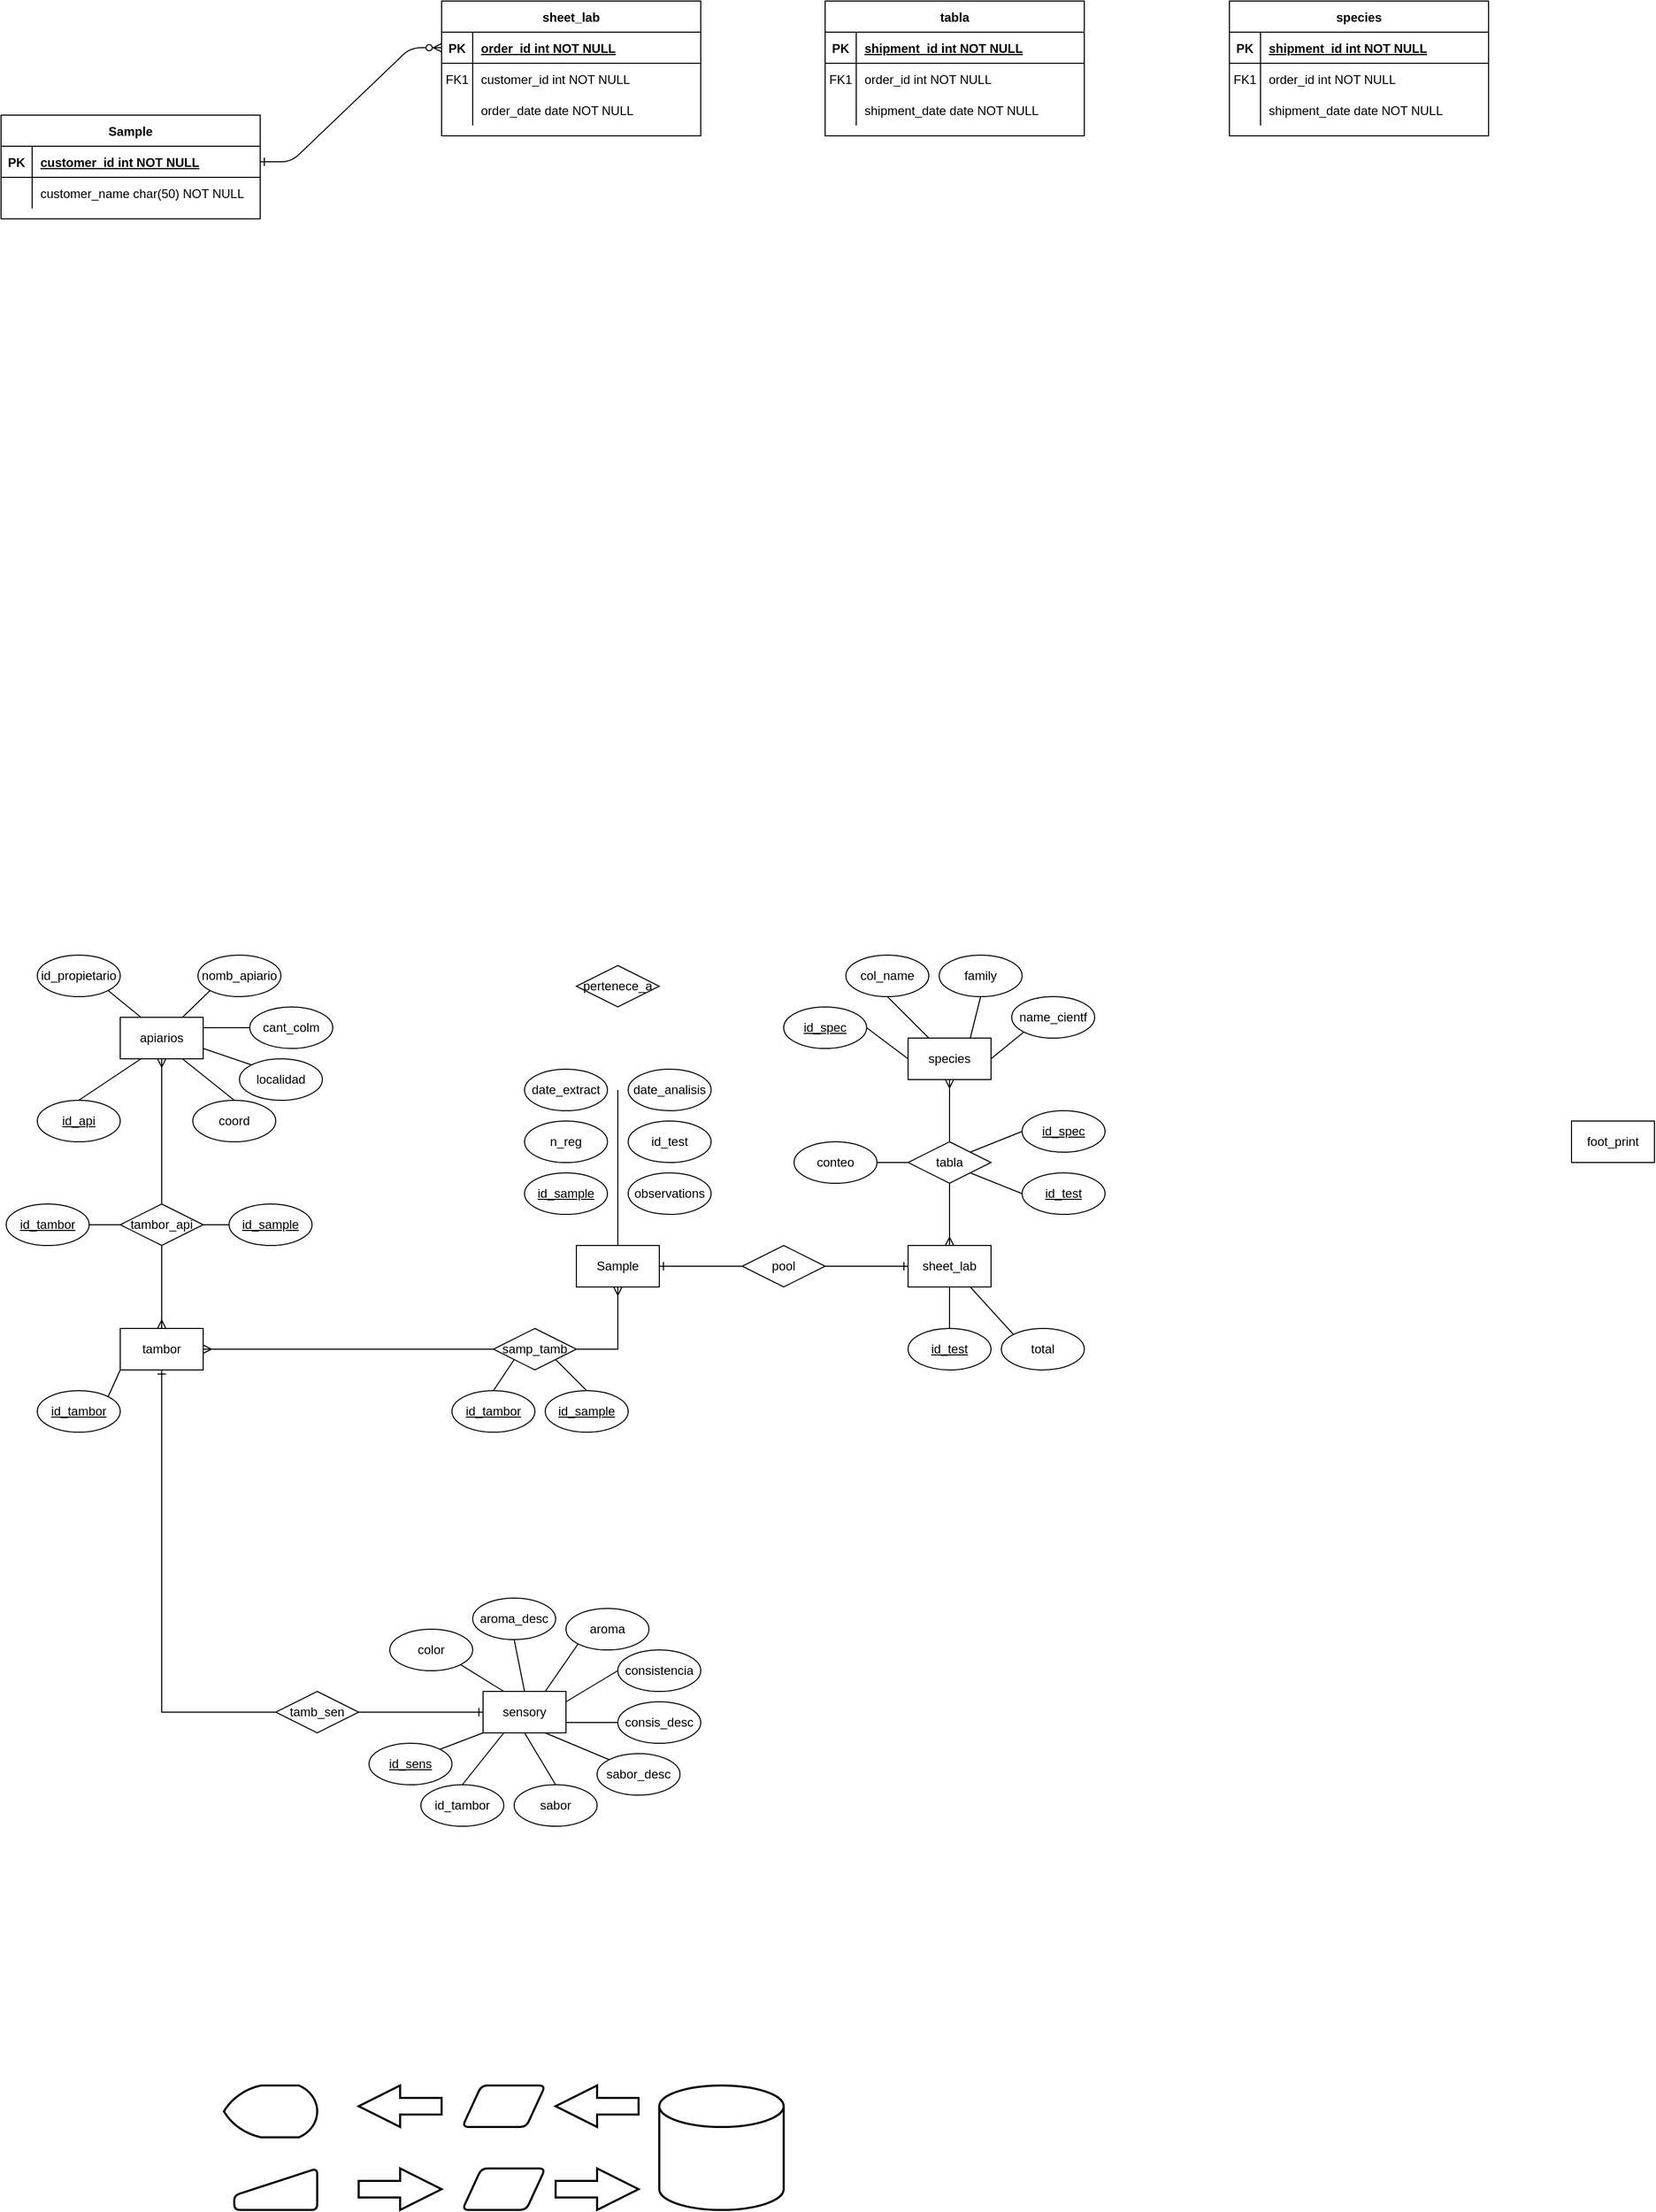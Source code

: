 <mxfile version="27.0.6">
  <diagram id="R2lEEEUBdFMjLlhIrx00" name="Page-1">
    <mxGraphModel dx="1363" dy="1358" grid="1" gridSize="10" guides="1" tooltips="1" connect="1" arrows="1" fold="1" page="1" pageScale="1" pageWidth="850" pageHeight="1100" math="0" shadow="0" extFonts="Permanent Marker^https://fonts.googleapis.com/css?family=Permanent+Marker">
      <root>
        <mxCell id="0" />
        <mxCell id="1" parent="0" />
        <mxCell id="C-vyLk0tnHw3VtMMgP7b-1" value="" style="edgeStyle=entityRelationEdgeStyle;endArrow=ERzeroToMany;startArrow=ERone;endFill=1;startFill=0;entryX=0;entryY=0.5;entryDx=0;entryDy=0;" parent="1" source="C-vyLk0tnHw3VtMMgP7b-24" edge="1" target="C-vyLk0tnHw3VtMMgP7b-3">
          <mxGeometry width="100" height="100" relative="1" as="geometry">
            <mxPoint x="270" y="330" as="sourcePoint" />
            <mxPoint x="380" y="-195" as="targetPoint" />
          </mxGeometry>
        </mxCell>
        <mxCell id="C-vyLk0tnHw3VtMMgP7b-2" value="sheet_lab" style="shape=table;startSize=30;container=1;collapsible=1;childLayout=tableLayout;fixedRows=1;rowLines=0;fontStyle=1;align=center;resizeLast=1;" parent="1" vertex="1">
          <mxGeometry x="390" y="-240" width="250" height="130" as="geometry" />
        </mxCell>
        <mxCell id="C-vyLk0tnHw3VtMMgP7b-3" value="" style="shape=partialRectangle;collapsible=0;dropTarget=0;pointerEvents=0;fillColor=none;points=[[0,0.5],[1,0.5]];portConstraint=eastwest;top=0;left=0;right=0;bottom=1;" parent="C-vyLk0tnHw3VtMMgP7b-2" vertex="1">
          <mxGeometry y="30" width="250" height="30" as="geometry" />
        </mxCell>
        <mxCell id="C-vyLk0tnHw3VtMMgP7b-4" value="PK" style="shape=partialRectangle;overflow=hidden;connectable=0;fillColor=none;top=0;left=0;bottom=0;right=0;fontStyle=1;" parent="C-vyLk0tnHw3VtMMgP7b-3" vertex="1">
          <mxGeometry width="30" height="30" as="geometry">
            <mxRectangle width="30" height="30" as="alternateBounds" />
          </mxGeometry>
        </mxCell>
        <mxCell id="C-vyLk0tnHw3VtMMgP7b-5" value="order_id int NOT NULL " style="shape=partialRectangle;overflow=hidden;connectable=0;fillColor=none;top=0;left=0;bottom=0;right=0;align=left;spacingLeft=6;fontStyle=5;" parent="C-vyLk0tnHw3VtMMgP7b-3" vertex="1">
          <mxGeometry x="30" width="220" height="30" as="geometry">
            <mxRectangle width="220" height="30" as="alternateBounds" />
          </mxGeometry>
        </mxCell>
        <mxCell id="C-vyLk0tnHw3VtMMgP7b-6" value="" style="shape=partialRectangle;collapsible=0;dropTarget=0;pointerEvents=0;fillColor=none;points=[[0,0.5],[1,0.5]];portConstraint=eastwest;top=0;left=0;right=0;bottom=0;" parent="C-vyLk0tnHw3VtMMgP7b-2" vertex="1">
          <mxGeometry y="60" width="250" height="30" as="geometry" />
        </mxCell>
        <mxCell id="C-vyLk0tnHw3VtMMgP7b-7" value="FK1" style="shape=partialRectangle;overflow=hidden;connectable=0;fillColor=none;top=0;left=0;bottom=0;right=0;" parent="C-vyLk0tnHw3VtMMgP7b-6" vertex="1">
          <mxGeometry width="30" height="30" as="geometry">
            <mxRectangle width="30" height="30" as="alternateBounds" />
          </mxGeometry>
        </mxCell>
        <mxCell id="C-vyLk0tnHw3VtMMgP7b-8" value="customer_id int NOT NULL" style="shape=partialRectangle;overflow=hidden;connectable=0;fillColor=none;top=0;left=0;bottom=0;right=0;align=left;spacingLeft=6;" parent="C-vyLk0tnHw3VtMMgP7b-6" vertex="1">
          <mxGeometry x="30" width="220" height="30" as="geometry">
            <mxRectangle width="220" height="30" as="alternateBounds" />
          </mxGeometry>
        </mxCell>
        <mxCell id="C-vyLk0tnHw3VtMMgP7b-9" value="" style="shape=partialRectangle;collapsible=0;dropTarget=0;pointerEvents=0;fillColor=none;points=[[0,0.5],[1,0.5]];portConstraint=eastwest;top=0;left=0;right=0;bottom=0;" parent="C-vyLk0tnHw3VtMMgP7b-2" vertex="1">
          <mxGeometry y="90" width="250" height="30" as="geometry" />
        </mxCell>
        <mxCell id="C-vyLk0tnHw3VtMMgP7b-10" value="" style="shape=partialRectangle;overflow=hidden;connectable=0;fillColor=none;top=0;left=0;bottom=0;right=0;" parent="C-vyLk0tnHw3VtMMgP7b-9" vertex="1">
          <mxGeometry width="30" height="30" as="geometry">
            <mxRectangle width="30" height="30" as="alternateBounds" />
          </mxGeometry>
        </mxCell>
        <mxCell id="C-vyLk0tnHw3VtMMgP7b-11" value="order_date date NOT NULL" style="shape=partialRectangle;overflow=hidden;connectable=0;fillColor=none;top=0;left=0;bottom=0;right=0;align=left;spacingLeft=6;" parent="C-vyLk0tnHw3VtMMgP7b-9" vertex="1">
          <mxGeometry x="30" width="220" height="30" as="geometry">
            <mxRectangle width="220" height="30" as="alternateBounds" />
          </mxGeometry>
        </mxCell>
        <mxCell id="C-vyLk0tnHw3VtMMgP7b-13" value="species" style="shape=table;startSize=30;container=1;collapsible=1;childLayout=tableLayout;fixedRows=1;rowLines=0;fontStyle=1;align=center;resizeLast=1;" parent="1" vertex="1">
          <mxGeometry x="1150" y="-240" width="250" height="130" as="geometry" />
        </mxCell>
        <mxCell id="C-vyLk0tnHw3VtMMgP7b-14" value="" style="shape=partialRectangle;collapsible=0;dropTarget=0;pointerEvents=0;fillColor=none;points=[[0,0.5],[1,0.5]];portConstraint=eastwest;top=0;left=0;right=0;bottom=1;" parent="C-vyLk0tnHw3VtMMgP7b-13" vertex="1">
          <mxGeometry y="30" width="250" height="30" as="geometry" />
        </mxCell>
        <mxCell id="C-vyLk0tnHw3VtMMgP7b-15" value="PK" style="shape=partialRectangle;overflow=hidden;connectable=0;fillColor=none;top=0;left=0;bottom=0;right=0;fontStyle=1;" parent="C-vyLk0tnHw3VtMMgP7b-14" vertex="1">
          <mxGeometry width="30" height="30" as="geometry">
            <mxRectangle width="30" height="30" as="alternateBounds" />
          </mxGeometry>
        </mxCell>
        <mxCell id="C-vyLk0tnHw3VtMMgP7b-16" value="shipment_id int NOT NULL " style="shape=partialRectangle;overflow=hidden;connectable=0;fillColor=none;top=0;left=0;bottom=0;right=0;align=left;spacingLeft=6;fontStyle=5;" parent="C-vyLk0tnHw3VtMMgP7b-14" vertex="1">
          <mxGeometry x="30" width="220" height="30" as="geometry">
            <mxRectangle width="220" height="30" as="alternateBounds" />
          </mxGeometry>
        </mxCell>
        <mxCell id="C-vyLk0tnHw3VtMMgP7b-17" value="" style="shape=partialRectangle;collapsible=0;dropTarget=0;pointerEvents=0;fillColor=none;points=[[0,0.5],[1,0.5]];portConstraint=eastwest;top=0;left=0;right=0;bottom=0;" parent="C-vyLk0tnHw3VtMMgP7b-13" vertex="1">
          <mxGeometry y="60" width="250" height="30" as="geometry" />
        </mxCell>
        <mxCell id="C-vyLk0tnHw3VtMMgP7b-18" value="FK1" style="shape=partialRectangle;overflow=hidden;connectable=0;fillColor=none;top=0;left=0;bottom=0;right=0;" parent="C-vyLk0tnHw3VtMMgP7b-17" vertex="1">
          <mxGeometry width="30" height="30" as="geometry">
            <mxRectangle width="30" height="30" as="alternateBounds" />
          </mxGeometry>
        </mxCell>
        <mxCell id="C-vyLk0tnHw3VtMMgP7b-19" value="order_id int NOT NULL" style="shape=partialRectangle;overflow=hidden;connectable=0;fillColor=none;top=0;left=0;bottom=0;right=0;align=left;spacingLeft=6;" parent="C-vyLk0tnHw3VtMMgP7b-17" vertex="1">
          <mxGeometry x="30" width="220" height="30" as="geometry">
            <mxRectangle width="220" height="30" as="alternateBounds" />
          </mxGeometry>
        </mxCell>
        <mxCell id="C-vyLk0tnHw3VtMMgP7b-20" value="" style="shape=partialRectangle;collapsible=0;dropTarget=0;pointerEvents=0;fillColor=none;points=[[0,0.5],[1,0.5]];portConstraint=eastwest;top=0;left=0;right=0;bottom=0;" parent="C-vyLk0tnHw3VtMMgP7b-13" vertex="1">
          <mxGeometry y="90" width="250" height="30" as="geometry" />
        </mxCell>
        <mxCell id="C-vyLk0tnHw3VtMMgP7b-21" value="" style="shape=partialRectangle;overflow=hidden;connectable=0;fillColor=none;top=0;left=0;bottom=0;right=0;" parent="C-vyLk0tnHw3VtMMgP7b-20" vertex="1">
          <mxGeometry width="30" height="30" as="geometry">
            <mxRectangle width="30" height="30" as="alternateBounds" />
          </mxGeometry>
        </mxCell>
        <mxCell id="C-vyLk0tnHw3VtMMgP7b-22" value="shipment_date date NOT NULL" style="shape=partialRectangle;overflow=hidden;connectable=0;fillColor=none;top=0;left=0;bottom=0;right=0;align=left;spacingLeft=6;" parent="C-vyLk0tnHw3VtMMgP7b-20" vertex="1">
          <mxGeometry x="30" width="220" height="30" as="geometry">
            <mxRectangle width="220" height="30" as="alternateBounds" />
          </mxGeometry>
        </mxCell>
        <mxCell id="C-vyLk0tnHw3VtMMgP7b-23" value="Sample" style="shape=table;startSize=30;container=1;collapsible=1;childLayout=tableLayout;fixedRows=1;rowLines=0;fontStyle=1;align=center;resizeLast=1;" parent="1" vertex="1">
          <mxGeometry x="-35" y="-130" width="250" height="100" as="geometry" />
        </mxCell>
        <mxCell id="C-vyLk0tnHw3VtMMgP7b-24" value="" style="shape=partialRectangle;collapsible=0;dropTarget=0;pointerEvents=0;fillColor=none;points=[[0,0.5],[1,0.5]];portConstraint=eastwest;top=0;left=0;right=0;bottom=1;" parent="C-vyLk0tnHw3VtMMgP7b-23" vertex="1">
          <mxGeometry y="30" width="250" height="30" as="geometry" />
        </mxCell>
        <mxCell id="C-vyLk0tnHw3VtMMgP7b-25" value="PK" style="shape=partialRectangle;overflow=hidden;connectable=0;fillColor=none;top=0;left=0;bottom=0;right=0;fontStyle=1;" parent="C-vyLk0tnHw3VtMMgP7b-24" vertex="1">
          <mxGeometry width="30" height="30" as="geometry">
            <mxRectangle width="30" height="30" as="alternateBounds" />
          </mxGeometry>
        </mxCell>
        <mxCell id="C-vyLk0tnHw3VtMMgP7b-26" value="customer_id int NOT NULL " style="shape=partialRectangle;overflow=hidden;connectable=0;fillColor=none;top=0;left=0;bottom=0;right=0;align=left;spacingLeft=6;fontStyle=5;" parent="C-vyLk0tnHw3VtMMgP7b-24" vertex="1">
          <mxGeometry x="30" width="220" height="30" as="geometry">
            <mxRectangle width="220" height="30" as="alternateBounds" />
          </mxGeometry>
        </mxCell>
        <mxCell id="C-vyLk0tnHw3VtMMgP7b-27" value="" style="shape=partialRectangle;collapsible=0;dropTarget=0;pointerEvents=0;fillColor=none;points=[[0,0.5],[1,0.5]];portConstraint=eastwest;top=0;left=0;right=0;bottom=0;" parent="C-vyLk0tnHw3VtMMgP7b-23" vertex="1">
          <mxGeometry y="60" width="250" height="30" as="geometry" />
        </mxCell>
        <mxCell id="C-vyLk0tnHw3VtMMgP7b-28" value="" style="shape=partialRectangle;overflow=hidden;connectable=0;fillColor=none;top=0;left=0;bottom=0;right=0;" parent="C-vyLk0tnHw3VtMMgP7b-27" vertex="1">
          <mxGeometry width="30" height="30" as="geometry">
            <mxRectangle width="30" height="30" as="alternateBounds" />
          </mxGeometry>
        </mxCell>
        <mxCell id="C-vyLk0tnHw3VtMMgP7b-29" value="customer_name char(50) NOT NULL" style="shape=partialRectangle;overflow=hidden;connectable=0;fillColor=none;top=0;left=0;bottom=0;right=0;align=left;spacingLeft=6;" parent="C-vyLk0tnHw3VtMMgP7b-27" vertex="1">
          <mxGeometry x="30" width="220" height="30" as="geometry">
            <mxRectangle width="220" height="30" as="alternateBounds" />
          </mxGeometry>
        </mxCell>
        <mxCell id="2UJ9F-yyZZV8TtGCsO7B-1" value="species" style="whiteSpace=wrap;html=1;align=center;" parent="1" vertex="1">
          <mxGeometry x="840" y="760" width="80" height="40" as="geometry" />
        </mxCell>
        <mxCell id="FHarEw_1w8gjIPrUUaQ0-25" style="edgeStyle=orthogonalEdgeStyle;rounded=0;orthogonalLoop=1;jettySize=auto;html=1;entryX=0.5;entryY=1;entryDx=0;entryDy=0;startArrow=ERmany;startFill=0;endArrow=ERmany;endFill=0;" parent="1" source="2UJ9F-yyZZV8TtGCsO7B-2" target="2UJ9F-yyZZV8TtGCsO7B-3" edge="1">
          <mxGeometry relative="1" as="geometry" />
        </mxCell>
        <mxCell id="ieJBfIBitrrJD2SXiwdM-3" style="edgeStyle=orthogonalEdgeStyle;rounded=0;orthogonalLoop=1;jettySize=auto;html=1;entryX=0;entryY=0.5;entryDx=0;entryDy=0;startArrow=ERone;startFill=0;endArrow=ERone;endFill=0;" parent="1" source="2UJ9F-yyZZV8TtGCsO7B-2" target="ieJBfIBitrrJD2SXiwdM-2" edge="1">
          <mxGeometry relative="1" as="geometry">
            <Array as="points">
              <mxPoint x="120" y="1410" />
            </Array>
          </mxGeometry>
        </mxCell>
        <mxCell id="2UJ9F-yyZZV8TtGCsO7B-2" value="tambor" style="whiteSpace=wrap;html=1;align=center;" parent="1" vertex="1">
          <mxGeometry x="80" y="1040" width="80" height="40" as="geometry" />
        </mxCell>
        <mxCell id="2UJ9F-yyZZV8TtGCsO7B-3" value="Sample" style="whiteSpace=wrap;html=1;align=center;" parent="1" vertex="1">
          <mxGeometry x="520" y="960" width="80" height="40" as="geometry" />
        </mxCell>
        <mxCell id="FHarEw_1w8gjIPrUUaQ0-1" value="" style="strokeWidth=2;html=1;shape=mxgraph.flowchart.database;whiteSpace=wrap;" parent="1" vertex="1">
          <mxGeometry x="600" y="1770" width="120" height="120" as="geometry" />
        </mxCell>
        <mxCell id="FHarEw_1w8gjIPrUUaQ0-2" value="" style="html=1;strokeWidth=2;shape=manualInput;whiteSpace=wrap;rounded=1;size=26;arcSize=11;" parent="1" vertex="1">
          <mxGeometry x="190" y="1850" width="80" height="40" as="geometry" />
        </mxCell>
        <mxCell id="FHarEw_1w8gjIPrUUaQ0-3" value="" style="shape=parallelogram;html=1;strokeWidth=2;perimeter=parallelogramPerimeter;whiteSpace=wrap;rounded=1;arcSize=12;size=0.23;" parent="1" vertex="1">
          <mxGeometry x="410" y="1850" width="80" height="40" as="geometry" />
        </mxCell>
        <mxCell id="FHarEw_1w8gjIPrUUaQ0-4" value="" style="verticalLabelPosition=bottom;verticalAlign=top;html=1;strokeWidth=2;shape=mxgraph.arrows2.arrow;dy=0.6;dx=40;notch=0;" parent="1" vertex="1">
          <mxGeometry x="500" y="1850" width="80" height="40" as="geometry" />
        </mxCell>
        <mxCell id="FHarEw_1w8gjIPrUUaQ0-5" value="" style="verticalLabelPosition=bottom;verticalAlign=top;html=1;strokeWidth=2;shape=mxgraph.arrows2.arrow;dy=0.6;dx=40;notch=0;" parent="1" vertex="1">
          <mxGeometry x="310" y="1850" width="80" height="40" as="geometry" />
        </mxCell>
        <mxCell id="FHarEw_1w8gjIPrUUaQ0-7" value="" style="strokeWidth=2;html=1;shape=mxgraph.flowchart.display;whiteSpace=wrap;" parent="1" vertex="1">
          <mxGeometry x="180" y="1770" width="90" height="50" as="geometry" />
        </mxCell>
        <mxCell id="FHarEw_1w8gjIPrUUaQ0-8" value="" style="verticalLabelPosition=bottom;verticalAlign=top;html=1;strokeWidth=2;shape=mxgraph.arrows2.arrow;dy=0.6;dx=40;notch=0;direction=west;" parent="1" vertex="1">
          <mxGeometry x="500" y="1770" width="80" height="40" as="geometry" />
        </mxCell>
        <mxCell id="FHarEw_1w8gjIPrUUaQ0-9" value="" style="verticalLabelPosition=bottom;verticalAlign=top;html=1;strokeWidth=2;shape=mxgraph.arrows2.arrow;dy=0.6;dx=40;notch=0;direction=west;" parent="1" vertex="1">
          <mxGeometry x="310" y="1770" width="80" height="40" as="geometry" />
        </mxCell>
        <mxCell id="FHarEw_1w8gjIPrUUaQ0-10" value="" style="shape=parallelogram;html=1;strokeWidth=2;perimeter=parallelogramPerimeter;whiteSpace=wrap;rounded=1;arcSize=12;size=0.23;" parent="1" vertex="1">
          <mxGeometry x="410" y="1770" width="80" height="40" as="geometry" />
        </mxCell>
        <mxCell id="FHarEw_1w8gjIPrUUaQ0-11" value="id_spec" style="ellipse;whiteSpace=wrap;html=1;align=center;fontStyle=4;" parent="1" vertex="1">
          <mxGeometry x="720" y="730" width="80" height="40" as="geometry" />
        </mxCell>
        <mxCell id="FHarEw_1w8gjIPrUUaQ0-12" value="col_name" style="ellipse;whiteSpace=wrap;html=1;align=center;" parent="1" vertex="1">
          <mxGeometry x="780" y="680" width="80" height="40" as="geometry" />
        </mxCell>
        <mxCell id="FHarEw_1w8gjIPrUUaQ0-13" value="family" style="ellipse;whiteSpace=wrap;html=1;align=center;" parent="1" vertex="1">
          <mxGeometry x="870" y="680" width="80" height="40" as="geometry" />
        </mxCell>
        <mxCell id="FHarEw_1w8gjIPrUUaQ0-17" value="" style="endArrow=none;html=1;rounded=0;entryX=0;entryY=0.5;entryDx=0;entryDy=0;exitX=1;exitY=0.5;exitDx=0;exitDy=0;" parent="1" source="FHarEw_1w8gjIPrUUaQ0-11" target="2UJ9F-yyZZV8TtGCsO7B-1" edge="1">
          <mxGeometry relative="1" as="geometry">
            <mxPoint x="820" y="720" as="sourcePoint" />
            <mxPoint x="980" y="720" as="targetPoint" />
          </mxGeometry>
        </mxCell>
        <mxCell id="FHarEw_1w8gjIPrUUaQ0-18" value="" style="endArrow=none;html=1;rounded=0;entryX=0.25;entryY=0;entryDx=0;entryDy=0;exitX=0.5;exitY=1;exitDx=0;exitDy=0;" parent="1" source="FHarEw_1w8gjIPrUUaQ0-12" target="2UJ9F-yyZZV8TtGCsO7B-1" edge="1">
          <mxGeometry relative="1" as="geometry">
            <mxPoint x="820" y="760" as="sourcePoint" />
            <mxPoint x="860" y="790" as="targetPoint" />
          </mxGeometry>
        </mxCell>
        <mxCell id="FHarEw_1w8gjIPrUUaQ0-19" value="" style="endArrow=none;html=1;rounded=0;entryX=0.75;entryY=0;entryDx=0;entryDy=0;exitX=0.5;exitY=1;exitDx=0;exitDy=0;" parent="1" source="FHarEw_1w8gjIPrUUaQ0-13" target="2UJ9F-yyZZV8TtGCsO7B-1" edge="1">
          <mxGeometry relative="1" as="geometry">
            <mxPoint x="970" y="730" as="sourcePoint" />
            <mxPoint x="1010" y="760" as="targetPoint" />
          </mxGeometry>
        </mxCell>
        <mxCell id="FHarEw_1w8gjIPrUUaQ0-22" value="" style="endArrow=none;html=1;rounded=0;entryX=1;entryY=0;entryDx=0;entryDy=0;exitX=0;exitY=1;exitDx=0;exitDy=0;" parent="1" source="2UJ9F-yyZZV8TtGCsO7B-2" target="IORpXrqYH4g0OpjPxt7b-13" edge="1">
          <mxGeometry relative="1" as="geometry">
            <mxPoint x="250" y="900" as="sourcePoint" />
            <mxPoint x="-330.0" y="1060" as="targetPoint" />
          </mxGeometry>
        </mxCell>
        <mxCell id="FHarEw_1w8gjIPrUUaQ0-23" value="samp_tamb" style="shape=rhombus;perimeter=rhombusPerimeter;whiteSpace=wrap;html=1;align=center;" parent="1" vertex="1">
          <mxGeometry x="440" y="1040" width="80" height="40" as="geometry" />
        </mxCell>
        <mxCell id="FHarEw_1w8gjIPrUUaQ0-30" value="date_extract" style="ellipse;whiteSpace=wrap;html=1;align=center;" parent="1" vertex="1">
          <mxGeometry x="470" y="790" width="80" height="40" as="geometry" />
        </mxCell>
        <mxCell id="FHarEw_1w8gjIPrUUaQ0-31" value="id_test" style="ellipse;whiteSpace=wrap;html=1;align=center;" parent="1" vertex="1">
          <mxGeometry x="570" y="840" width="80" height="40" as="geometry" />
        </mxCell>
        <mxCell id="FHarEw_1w8gjIPrUUaQ0-32" value="&lt;u&gt;id_sample&lt;/u&gt;" style="ellipse;whiteSpace=wrap;html=1;align=center;" parent="1" vertex="1">
          <mxGeometry x="470" y="890" width="80" height="40" as="geometry" />
        </mxCell>
        <mxCell id="FHarEw_1w8gjIPrUUaQ0-40" value="observations" style="ellipse;whiteSpace=wrap;html=1;align=center;" parent="1" vertex="1">
          <mxGeometry x="570" y="890" width="80" height="40" as="geometry" />
        </mxCell>
        <mxCell id="FHarEw_1w8gjIPrUUaQ0-43" style="edgeStyle=orthogonalEdgeStyle;rounded=0;orthogonalLoop=1;jettySize=auto;html=1;entryX=1;entryY=0.5;entryDx=0;entryDy=0;startArrow=ERone;startFill=0;endArrow=ERone;endFill=0;" parent="1" source="FHarEw_1w8gjIPrUUaQ0-41" target="2UJ9F-yyZZV8TtGCsO7B-3" edge="1">
          <mxGeometry relative="1" as="geometry" />
        </mxCell>
        <mxCell id="FHarEw_1w8gjIPrUUaQ0-41" value="sheet_lab" style="whiteSpace=wrap;html=1;align=center;" parent="1" vertex="1">
          <mxGeometry x="840" y="960" width="80" height="40" as="geometry" />
        </mxCell>
        <mxCell id="FHarEw_1w8gjIPrUUaQ0-42" value="pool" style="shape=rhombus;perimeter=rhombusPerimeter;whiteSpace=wrap;html=1;align=center;" parent="1" vertex="1">
          <mxGeometry x="680" y="960" width="80" height="40" as="geometry" />
        </mxCell>
        <mxCell id="FHarEw_1w8gjIPrUUaQ0-44" value="" style="endArrow=none;html=1;rounded=0;exitX=0.5;exitY=0;exitDx=0;exitDy=0;" parent="1" source="2UJ9F-yyZZV8TtGCsO7B-3" edge="1">
          <mxGeometry relative="1" as="geometry">
            <mxPoint x="650" y="940" as="sourcePoint" />
            <mxPoint x="560" y="810" as="targetPoint" />
          </mxGeometry>
        </mxCell>
        <mxCell id="FHarEw_1w8gjIPrUUaQ0-45" value="id_test" style="ellipse;whiteSpace=wrap;html=1;align=center;fontStyle=4" parent="1" vertex="1">
          <mxGeometry x="840" y="1040" width="80" height="40" as="geometry" />
        </mxCell>
        <mxCell id="FHarEw_1w8gjIPrUUaQ0-46" value="" style="endArrow=none;html=1;rounded=0;entryX=0.5;entryY=0;entryDx=0;entryDy=0;exitX=0.5;exitY=1;exitDx=0;exitDy=0;" parent="1" source="FHarEw_1w8gjIPrUUaQ0-41" target="FHarEw_1w8gjIPrUUaQ0-45" edge="1">
          <mxGeometry relative="1" as="geometry">
            <mxPoint x="800" y="1040" as="sourcePoint" />
            <mxPoint x="890" y="930" as="targetPoint" />
          </mxGeometry>
        </mxCell>
        <mxCell id="FHarEw_1w8gjIPrUUaQ0-49" value="total" style="ellipse;whiteSpace=wrap;html=1;align=center;" parent="1" vertex="1">
          <mxGeometry x="930" y="1040" width="80" height="40" as="geometry" />
        </mxCell>
        <mxCell id="FHarEw_1w8gjIPrUUaQ0-51" value="" style="endArrow=none;html=1;rounded=0;exitX=0.75;exitY=1;exitDx=0;exitDy=0;entryX=0;entryY=0;entryDx=0;entryDy=0;" parent="1" source="FHarEw_1w8gjIPrUUaQ0-41" target="FHarEw_1w8gjIPrUUaQ0-49" edge="1">
          <mxGeometry relative="1" as="geometry">
            <mxPoint x="940" y="970" as="sourcePoint" />
            <mxPoint x="980" y="970" as="targetPoint" />
          </mxGeometry>
        </mxCell>
        <mxCell id="FHarEw_1w8gjIPrUUaQ0-56" value="date_analisis" style="ellipse;whiteSpace=wrap;html=1;align=center;" parent="1" vertex="1">
          <mxGeometry x="570" y="790" width="80" height="40" as="geometry" />
        </mxCell>
        <mxCell id="FHarEw_1w8gjIPrUUaQ0-57" value="n_reg" style="ellipse;whiteSpace=wrap;html=1;align=center;" parent="1" vertex="1">
          <mxGeometry x="470" y="840" width="80" height="40" as="geometry" />
        </mxCell>
        <mxCell id="IORpXrqYH4g0OpjPxt7b-17" style="edgeStyle=orthogonalEdgeStyle;rounded=0;orthogonalLoop=1;jettySize=auto;html=1;entryX=0.5;entryY=0;entryDx=0;entryDy=0;startArrow=ERmany;startFill=0;endArrow=ERmany;endFill=0;" edge="1" parent="1" source="FHarEw_1w8gjIPrUUaQ0-66" target="2UJ9F-yyZZV8TtGCsO7B-2">
          <mxGeometry relative="1" as="geometry" />
        </mxCell>
        <mxCell id="FHarEw_1w8gjIPrUUaQ0-66" value="apiarios" style="whiteSpace=wrap;html=1;align=center;" parent="1" vertex="1">
          <mxGeometry x="80" y="740" width="80" height="40" as="geometry" />
        </mxCell>
        <mxCell id="FHarEw_1w8gjIPrUUaQ0-67" value="id_api" style="ellipse;whiteSpace=wrap;html=1;align=center;fontStyle=4;" parent="1" vertex="1">
          <mxGeometry y="820" width="80" height="40" as="geometry" />
        </mxCell>
        <mxCell id="FHarEw_1w8gjIPrUUaQ0-68" value="id_propietario" style="ellipse;whiteSpace=wrap;html=1;align=center;" parent="1" vertex="1">
          <mxGeometry y="680" width="80" height="40" as="geometry" />
        </mxCell>
        <mxCell id="FHarEw_1w8gjIPrUUaQ0-69" value="nomb_apiario" style="ellipse;whiteSpace=wrap;html=1;align=center;" parent="1" vertex="1">
          <mxGeometry x="155" y="680" width="80" height="40" as="geometry" />
        </mxCell>
        <mxCell id="FHarEw_1w8gjIPrUUaQ0-70" value="" style="endArrow=none;html=1;rounded=0;entryX=0.25;entryY=1;entryDx=0;entryDy=0;exitX=0.5;exitY=0;exitDx=0;exitDy=0;" parent="1" source="FHarEw_1w8gjIPrUUaQ0-67" target="FHarEw_1w8gjIPrUUaQ0-66" edge="1">
          <mxGeometry relative="1" as="geometry">
            <mxPoint x="60" y="700" as="sourcePoint" />
            <mxPoint x="220" y="700" as="targetPoint" />
          </mxGeometry>
        </mxCell>
        <mxCell id="FHarEw_1w8gjIPrUUaQ0-71" value="" style="endArrow=none;html=1;rounded=0;entryX=0.25;entryY=0;entryDx=0;entryDy=0;exitX=1;exitY=1;exitDx=0;exitDy=0;" parent="1" source="FHarEw_1w8gjIPrUUaQ0-68" target="FHarEw_1w8gjIPrUUaQ0-66" edge="1">
          <mxGeometry relative="1" as="geometry">
            <mxPoint x="60" y="740" as="sourcePoint" />
            <mxPoint x="100" y="770" as="targetPoint" />
          </mxGeometry>
        </mxCell>
        <mxCell id="FHarEw_1w8gjIPrUUaQ0-72" value="" style="endArrow=none;html=1;rounded=0;entryX=0.75;entryY=0;entryDx=0;entryDy=0;exitX=0;exitY=1;exitDx=0;exitDy=0;" parent="1" source="FHarEw_1w8gjIPrUUaQ0-69" target="FHarEw_1w8gjIPrUUaQ0-66" edge="1">
          <mxGeometry relative="1" as="geometry">
            <mxPoint x="210" y="710" as="sourcePoint" />
            <mxPoint x="250" y="740" as="targetPoint" />
          </mxGeometry>
        </mxCell>
        <mxCell id="FHarEw_1w8gjIPrUUaQ0-74" value="tambor_api" style="shape=rhombus;perimeter=rhombusPerimeter;whiteSpace=wrap;html=1;align=center;" parent="1" vertex="1">
          <mxGeometry x="80" y="920" width="80" height="40" as="geometry" />
        </mxCell>
        <mxCell id="FHarEw_1w8gjIPrUUaQ0-78" value="cant_colm" style="ellipse;whiteSpace=wrap;html=1;align=center;" parent="1" vertex="1">
          <mxGeometry x="205" y="730" width="80" height="40" as="geometry" />
        </mxCell>
        <mxCell id="FHarEw_1w8gjIPrUUaQ0-79" value="coord" style="ellipse;whiteSpace=wrap;html=1;align=center;" parent="1" vertex="1">
          <mxGeometry x="150" y="820" width="80" height="40" as="geometry" />
        </mxCell>
        <mxCell id="FHarEw_1w8gjIPrUUaQ0-80" value="" style="endArrow=none;html=1;rounded=0;entryX=1;entryY=0.25;entryDx=0;entryDy=0;exitX=0;exitY=0.5;exitDx=0;exitDy=0;" parent="1" source="FHarEw_1w8gjIPrUUaQ0-78" target="FHarEw_1w8gjIPrUUaQ0-66" edge="1">
          <mxGeometry relative="1" as="geometry">
            <mxPoint x="105" y="700" as="sourcePoint" />
            <mxPoint x="135" y="770" as="targetPoint" />
          </mxGeometry>
        </mxCell>
        <mxCell id="FHarEw_1w8gjIPrUUaQ0-81" value="" style="endArrow=none;html=1;rounded=0;entryX=0.75;entryY=1;entryDx=0;entryDy=0;exitX=0.5;exitY=0;exitDx=0;exitDy=0;" parent="1" source="FHarEw_1w8gjIPrUUaQ0-79" target="FHarEw_1w8gjIPrUUaQ0-66" edge="1">
          <mxGeometry relative="1" as="geometry">
            <mxPoint x="205" y="780" as="sourcePoint" />
            <mxPoint x="235" y="850" as="targetPoint" />
          </mxGeometry>
        </mxCell>
        <mxCell id="FHarEw_1w8gjIPrUUaQ0-89" value="" style="endArrow=none;html=1;rounded=0;exitX=0.25;exitY=0;exitDx=0;exitDy=0;entryX=1;entryY=1;entryDx=0;entryDy=0;" parent="1" source="ieJBfIBitrrJD2SXiwdM-2" target="ieJBfIBitrrJD2SXiwdM-12" edge="1">
          <mxGeometry relative="1" as="geometry">
            <mxPoint x="640" y="1240" as="sourcePoint" />
            <mxPoint x="520" y="1250" as="targetPoint" />
          </mxGeometry>
        </mxCell>
        <mxCell id="FHarEw_1w8gjIPrUUaQ0-91" value="&lt;u&gt;id_spec&lt;/u&gt;" style="ellipse;whiteSpace=wrap;html=1;align=center;" parent="1" vertex="1">
          <mxGeometry x="950" y="830" width="80" height="40" as="geometry" />
        </mxCell>
        <mxCell id="FHarEw_1w8gjIPrUUaQ0-92" value="" style="endArrow=none;html=1;rounded=0;exitX=1;exitY=0;exitDx=0;exitDy=0;entryX=0;entryY=0.5;entryDx=0;entryDy=0;" parent="1" target="FHarEw_1w8gjIPrUUaQ0-91" edge="1">
          <mxGeometry relative="1" as="geometry">
            <mxPoint x="900" y="870" as="sourcePoint" />
            <mxPoint x="1040" y="930" as="targetPoint" />
          </mxGeometry>
        </mxCell>
        <mxCell id="FHarEw_1w8gjIPrUUaQ0-102" style="edgeStyle=orthogonalEdgeStyle;rounded=0;orthogonalLoop=1;jettySize=auto;html=1;entryX=0.5;entryY=0;entryDx=0;entryDy=0;endArrow=ERmany;endFill=0;startArrow=ERmany;startFill=0;" parent="1" edge="1">
          <mxGeometry relative="1" as="geometry">
            <mxPoint x="880" y="800" as="sourcePoint" />
            <mxPoint x="880" y="960" as="targetPoint" />
          </mxGeometry>
        </mxCell>
        <mxCell id="FHarEw_1w8gjIPrUUaQ0-96" value="foot_print" style="whiteSpace=wrap;html=1;align=center;" parent="1" vertex="1">
          <mxGeometry x="1480" y="840" width="80" height="40" as="geometry" />
        </mxCell>
        <mxCell id="FHarEw_1w8gjIPrUUaQ0-97" value="&lt;u&gt;id_test&lt;/u&gt;" style="ellipse;whiteSpace=wrap;html=1;align=center;" parent="1" vertex="1">
          <mxGeometry x="950" y="890" width="80" height="40" as="geometry" />
        </mxCell>
        <mxCell id="FHarEw_1w8gjIPrUUaQ0-98" value="tabla" style="shape=rhombus;perimeter=rhombusPerimeter;whiteSpace=wrap;html=1;align=center;" parent="1" vertex="1">
          <mxGeometry x="840" y="860" width="80" height="40" as="geometry" />
        </mxCell>
        <mxCell id="FHarEw_1w8gjIPrUUaQ0-99" value="" style="endArrow=none;html=1;rounded=0;entryX=1;entryY=1;entryDx=0;entryDy=0;exitX=0;exitY=0.5;exitDx=0;exitDy=0;" parent="1" source="FHarEw_1w8gjIPrUUaQ0-97" target="FHarEw_1w8gjIPrUUaQ0-98" edge="1">
          <mxGeometry relative="1" as="geometry">
            <mxPoint x="950" y="850" as="sourcePoint" />
            <mxPoint x="920" y="910" as="targetPoint" />
          </mxGeometry>
        </mxCell>
        <mxCell id="FHarEw_1w8gjIPrUUaQ0-106" value="" style="endArrow=none;html=1;rounded=0;entryX=0;entryY=0.5;entryDx=0;entryDy=0;exitX=1;exitY=0.5;exitDx=0;exitDy=0;" parent="1" edge="1">
          <mxGeometry relative="1" as="geometry">
            <mxPoint x="800.0" y="880" as="sourcePoint" />
            <mxPoint x="840" y="880" as="targetPoint" />
          </mxGeometry>
        </mxCell>
        <mxCell id="FHarEw_1w8gjIPrUUaQ0-107" value="conteo" style="ellipse;whiteSpace=wrap;html=1;align=center;" parent="1" vertex="1">
          <mxGeometry x="730" y="860" width="80" height="40" as="geometry" />
        </mxCell>
        <mxCell id="ieJBfIBitrrJD2SXiwdM-1" value="tamb_sen" style="shape=rhombus;perimeter=rhombusPerimeter;whiteSpace=wrap;html=1;align=center;" parent="1" vertex="1">
          <mxGeometry x="230" y="1390" width="80" height="40" as="geometry" />
        </mxCell>
        <mxCell id="ieJBfIBitrrJD2SXiwdM-2" value="sensory" style="whiteSpace=wrap;html=1;align=center;" parent="1" vertex="1">
          <mxGeometry x="430" y="1390" width="80" height="40" as="geometry" />
        </mxCell>
        <mxCell id="ieJBfIBitrrJD2SXiwdM-4" value="id_sens" style="ellipse;whiteSpace=wrap;html=1;align=center;fontStyle=4;" parent="1" vertex="1">
          <mxGeometry x="320" y="1440" width="80" height="40" as="geometry" />
        </mxCell>
        <mxCell id="ieJBfIBitrrJD2SXiwdM-5" value="id_tambor" style="ellipse;whiteSpace=wrap;html=1;align=center;" parent="1" vertex="1">
          <mxGeometry x="370" y="1480" width="80" height="40" as="geometry" />
        </mxCell>
        <mxCell id="ieJBfIBitrrJD2SXiwdM-6" value="" style="endArrow=none;html=1;rounded=0;exitX=0;exitY=1;exitDx=0;exitDy=0;entryX=1;entryY=0;entryDx=0;entryDy=0;" parent="1" source="ieJBfIBitrrJD2SXiwdM-2" target="ieJBfIBitrrJD2SXiwdM-4" edge="1">
          <mxGeometry relative="1" as="geometry">
            <mxPoint x="570" y="1380" as="sourcePoint" />
            <mxPoint x="632" y="1426" as="targetPoint" />
          </mxGeometry>
        </mxCell>
        <mxCell id="ieJBfIBitrrJD2SXiwdM-7" value="" style="endArrow=none;html=1;rounded=0;exitX=0.25;exitY=1;exitDx=0;exitDy=0;entryX=0.5;entryY=0;entryDx=0;entryDy=0;" parent="1" source="ieJBfIBitrrJD2SXiwdM-2" target="ieJBfIBitrrJD2SXiwdM-5" edge="1">
          <mxGeometry relative="1" as="geometry">
            <mxPoint x="640" y="1370" as="sourcePoint" />
            <mxPoint x="702" y="1416" as="targetPoint" />
          </mxGeometry>
        </mxCell>
        <mxCell id="ieJBfIBitrrJD2SXiwdM-8" value="sabor_desc" style="ellipse;whiteSpace=wrap;html=1;align=center;" parent="1" vertex="1">
          <mxGeometry x="540" y="1450" width="80" height="40" as="geometry" />
        </mxCell>
        <mxCell id="ieJBfIBitrrJD2SXiwdM-9" value="sabor" style="ellipse;whiteSpace=wrap;html=1;align=center;" parent="1" vertex="1">
          <mxGeometry x="460" y="1480" width="80" height="40" as="geometry" />
        </mxCell>
        <mxCell id="ieJBfIBitrrJD2SXiwdM-10" value="aroma" style="ellipse;whiteSpace=wrap;html=1;align=center;" parent="1" vertex="1">
          <mxGeometry x="510" y="1310" width="80" height="40" as="geometry" />
        </mxCell>
        <mxCell id="ieJBfIBitrrJD2SXiwdM-11" value="aroma_desc" style="ellipse;whiteSpace=wrap;html=1;align=center;" parent="1" vertex="1">
          <mxGeometry x="420" y="1300" width="80" height="40" as="geometry" />
        </mxCell>
        <mxCell id="ieJBfIBitrrJD2SXiwdM-12" value="color" style="ellipse;whiteSpace=wrap;html=1;align=center;" parent="1" vertex="1">
          <mxGeometry x="340" y="1330" width="80" height="40" as="geometry" />
        </mxCell>
        <mxCell id="LOEWXdQoFzKzdT3Kg7No-1" value="" style="endArrow=none;html=1;rounded=0;exitX=0.5;exitY=0;exitDx=0;exitDy=0;entryX=0.5;entryY=1;entryDx=0;entryDy=0;" parent="1" source="ieJBfIBitrrJD2SXiwdM-2" target="ieJBfIBitrrJD2SXiwdM-11" edge="1">
          <mxGeometry relative="1" as="geometry">
            <mxPoint x="490" y="1390" as="sourcePoint" />
            <mxPoint x="480" y="1350" as="targetPoint" />
          </mxGeometry>
        </mxCell>
        <mxCell id="LOEWXdQoFzKzdT3Kg7No-2" value="" style="endArrow=none;html=1;rounded=0;exitX=0.75;exitY=0;exitDx=0;exitDy=0;entryX=0;entryY=1;entryDx=0;entryDy=0;" parent="1" source="ieJBfIBitrrJD2SXiwdM-2" target="ieJBfIBitrrJD2SXiwdM-10" edge="1">
          <mxGeometry relative="1" as="geometry">
            <mxPoint x="490" y="1406" as="sourcePoint" />
            <mxPoint x="532" y="1370" as="targetPoint" />
          </mxGeometry>
        </mxCell>
        <mxCell id="LOEWXdQoFzKzdT3Kg7No-3" value="" style="endArrow=none;html=1;rounded=0;exitX=0;exitY=0;exitDx=0;exitDy=0;entryX=0.75;entryY=1;entryDx=0;entryDy=0;" parent="1" source="ieJBfIBitrrJD2SXiwdM-8" target="ieJBfIBitrrJD2SXiwdM-2" edge="1">
          <mxGeometry relative="1" as="geometry">
            <mxPoint x="510" y="1476" as="sourcePoint" />
            <mxPoint x="552" y="1440" as="targetPoint" />
          </mxGeometry>
        </mxCell>
        <mxCell id="LOEWXdQoFzKzdT3Kg7No-4" value="" style="endArrow=none;html=1;rounded=0;exitX=0.5;exitY=0;exitDx=0;exitDy=0;entryX=0.5;entryY=1;entryDx=0;entryDy=0;" parent="1" source="ieJBfIBitrrJD2SXiwdM-9" target="ieJBfIBitrrJD2SXiwdM-2" edge="1">
          <mxGeometry relative="1" as="geometry">
            <mxPoint x="490" y="1496" as="sourcePoint" />
            <mxPoint x="532" y="1460" as="targetPoint" />
          </mxGeometry>
        </mxCell>
        <mxCell id="LOEWXdQoFzKzdT3Kg7No-6" value="consistencia" style="ellipse;whiteSpace=wrap;html=1;align=center;" parent="1" vertex="1">
          <mxGeometry x="560" y="1350" width="80" height="40" as="geometry" />
        </mxCell>
        <mxCell id="LOEWXdQoFzKzdT3Kg7No-7" value="" style="endArrow=none;html=1;rounded=0;entryX=0;entryY=0.5;entryDx=0;entryDy=0;exitX=1;exitY=0.25;exitDx=0;exitDy=0;" parent="1" source="ieJBfIBitrrJD2SXiwdM-2" target="LOEWXdQoFzKzdT3Kg7No-6" edge="1">
          <mxGeometry relative="1" as="geometry">
            <mxPoint x="660" y="1410" as="sourcePoint" />
            <mxPoint x="512" y="1360" as="targetPoint" />
          </mxGeometry>
        </mxCell>
        <mxCell id="LOEWXdQoFzKzdT3Kg7No-8" value="consis_desc" style="ellipse;whiteSpace=wrap;html=1;align=center;" parent="1" vertex="1">
          <mxGeometry x="560" y="1400" width="80" height="40" as="geometry" />
        </mxCell>
        <mxCell id="LOEWXdQoFzKzdT3Kg7No-9" value="" style="endArrow=none;html=1;rounded=0;exitX=0;exitY=0.5;exitDx=0;exitDy=0;entryX=1;entryY=0.75;entryDx=0;entryDy=0;" parent="1" source="LOEWXdQoFzKzdT3Kg7No-8" target="ieJBfIBitrrJD2SXiwdM-2" edge="1">
          <mxGeometry relative="1" as="geometry">
            <mxPoint x="552" y="1516" as="sourcePoint" />
            <mxPoint x="520" y="1450" as="targetPoint" />
          </mxGeometry>
        </mxCell>
        <mxCell id="LOEWXdQoFzKzdT3Kg7No-14" value="name_cientf" style="ellipse;whiteSpace=wrap;html=1;align=center;" parent="1" vertex="1">
          <mxGeometry x="940" y="720" width="80" height="40" as="geometry" />
        </mxCell>
        <mxCell id="LOEWXdQoFzKzdT3Kg7No-15" value="" style="endArrow=none;html=1;rounded=0;entryX=1;entryY=0.5;entryDx=0;entryDy=0;exitX=0;exitY=1;exitDx=0;exitDy=0;" parent="1" source="LOEWXdQoFzKzdT3Kg7No-14" target="2UJ9F-yyZZV8TtGCsO7B-1" edge="1">
          <mxGeometry relative="1" as="geometry">
            <mxPoint x="910" y="740" as="sourcePoint" />
            <mxPoint x="900" y="780" as="targetPoint" />
          </mxGeometry>
        </mxCell>
        <mxCell id="LOEWXdQoFzKzdT3Kg7No-16" value="id_tambor" style="ellipse;whiteSpace=wrap;html=1;align=center;fontStyle=4;" parent="1" vertex="1">
          <mxGeometry x="400" y="1100" width="80" height="40" as="geometry" />
        </mxCell>
        <mxCell id="LOEWXdQoFzKzdT3Kg7No-17" value="&lt;u&gt;id_sample&lt;/u&gt;" style="ellipse;whiteSpace=wrap;html=1;align=center;" parent="1" vertex="1">
          <mxGeometry x="490" y="1100" width="80" height="40" as="geometry" />
        </mxCell>
        <mxCell id="LOEWXdQoFzKzdT3Kg7No-19" value="" style="endArrow=none;html=1;rounded=0;exitX=0;exitY=1;exitDx=0;exitDy=0;entryX=0.5;entryY=0;entryDx=0;entryDy=0;" parent="1" source="FHarEw_1w8gjIPrUUaQ0-23" target="LOEWXdQoFzKzdT3Kg7No-16" edge="1">
          <mxGeometry relative="1" as="geometry">
            <mxPoint x="400" y="1070" as="sourcePoint" />
            <mxPoint x="440" y="1090" as="targetPoint" />
          </mxGeometry>
        </mxCell>
        <mxCell id="LOEWXdQoFzKzdT3Kg7No-20" value="" style="endArrow=none;html=1;rounded=0;exitX=1;exitY=1;exitDx=0;exitDy=0;entryX=0.5;entryY=0;entryDx=0;entryDy=0;" parent="1" source="FHarEw_1w8gjIPrUUaQ0-23" target="LOEWXdQoFzKzdT3Kg7No-17" edge="1">
          <mxGeometry relative="1" as="geometry">
            <mxPoint x="470" y="1070" as="sourcePoint" />
            <mxPoint x="450" y="1100" as="targetPoint" />
          </mxGeometry>
        </mxCell>
        <mxCell id="IORpXrqYH4g0OpjPxt7b-1" value="tabla" style="shape=table;startSize=30;container=1;collapsible=1;childLayout=tableLayout;fixedRows=1;rowLines=0;fontStyle=1;align=center;resizeLast=1;" vertex="1" parent="1">
          <mxGeometry x="760" y="-240" width="250" height="130" as="geometry" />
        </mxCell>
        <mxCell id="IORpXrqYH4g0OpjPxt7b-2" value="" style="shape=partialRectangle;collapsible=0;dropTarget=0;pointerEvents=0;fillColor=none;points=[[0,0.5],[1,0.5]];portConstraint=eastwest;top=0;left=0;right=0;bottom=1;" vertex="1" parent="IORpXrqYH4g0OpjPxt7b-1">
          <mxGeometry y="30" width="250" height="30" as="geometry" />
        </mxCell>
        <mxCell id="IORpXrqYH4g0OpjPxt7b-3" value="PK" style="shape=partialRectangle;overflow=hidden;connectable=0;fillColor=none;top=0;left=0;bottom=0;right=0;fontStyle=1;" vertex="1" parent="IORpXrqYH4g0OpjPxt7b-2">
          <mxGeometry width="30" height="30" as="geometry">
            <mxRectangle width="30" height="30" as="alternateBounds" />
          </mxGeometry>
        </mxCell>
        <mxCell id="IORpXrqYH4g0OpjPxt7b-4" value="shipment_id int NOT NULL " style="shape=partialRectangle;overflow=hidden;connectable=0;fillColor=none;top=0;left=0;bottom=0;right=0;align=left;spacingLeft=6;fontStyle=5;" vertex="1" parent="IORpXrqYH4g0OpjPxt7b-2">
          <mxGeometry x="30" width="220" height="30" as="geometry">
            <mxRectangle width="220" height="30" as="alternateBounds" />
          </mxGeometry>
        </mxCell>
        <mxCell id="IORpXrqYH4g0OpjPxt7b-5" value="" style="shape=partialRectangle;collapsible=0;dropTarget=0;pointerEvents=0;fillColor=none;points=[[0,0.5],[1,0.5]];portConstraint=eastwest;top=0;left=0;right=0;bottom=0;" vertex="1" parent="IORpXrqYH4g0OpjPxt7b-1">
          <mxGeometry y="60" width="250" height="30" as="geometry" />
        </mxCell>
        <mxCell id="IORpXrqYH4g0OpjPxt7b-6" value="FK1" style="shape=partialRectangle;overflow=hidden;connectable=0;fillColor=none;top=0;left=0;bottom=0;right=0;" vertex="1" parent="IORpXrqYH4g0OpjPxt7b-5">
          <mxGeometry width="30" height="30" as="geometry">
            <mxRectangle width="30" height="30" as="alternateBounds" />
          </mxGeometry>
        </mxCell>
        <mxCell id="IORpXrqYH4g0OpjPxt7b-7" value="order_id int NOT NULL" style="shape=partialRectangle;overflow=hidden;connectable=0;fillColor=none;top=0;left=0;bottom=0;right=0;align=left;spacingLeft=6;" vertex="1" parent="IORpXrqYH4g0OpjPxt7b-5">
          <mxGeometry x="30" width="220" height="30" as="geometry">
            <mxRectangle width="220" height="30" as="alternateBounds" />
          </mxGeometry>
        </mxCell>
        <mxCell id="IORpXrqYH4g0OpjPxt7b-8" value="" style="shape=partialRectangle;collapsible=0;dropTarget=0;pointerEvents=0;fillColor=none;points=[[0,0.5],[1,0.5]];portConstraint=eastwest;top=0;left=0;right=0;bottom=0;" vertex="1" parent="IORpXrqYH4g0OpjPxt7b-1">
          <mxGeometry y="90" width="250" height="30" as="geometry" />
        </mxCell>
        <mxCell id="IORpXrqYH4g0OpjPxt7b-9" value="" style="shape=partialRectangle;overflow=hidden;connectable=0;fillColor=none;top=0;left=0;bottom=0;right=0;" vertex="1" parent="IORpXrqYH4g0OpjPxt7b-8">
          <mxGeometry width="30" height="30" as="geometry">
            <mxRectangle width="30" height="30" as="alternateBounds" />
          </mxGeometry>
        </mxCell>
        <mxCell id="IORpXrqYH4g0OpjPxt7b-10" value="shipment_date date NOT NULL" style="shape=partialRectangle;overflow=hidden;connectable=0;fillColor=none;top=0;left=0;bottom=0;right=0;align=left;spacingLeft=6;" vertex="1" parent="IORpXrqYH4g0OpjPxt7b-8">
          <mxGeometry x="30" width="220" height="30" as="geometry">
            <mxRectangle width="220" height="30" as="alternateBounds" />
          </mxGeometry>
        </mxCell>
        <mxCell id="IORpXrqYH4g0OpjPxt7b-11" value="pertenece_a" style="shape=rhombus;perimeter=rhombusPerimeter;whiteSpace=wrap;html=1;align=center;" vertex="1" parent="1">
          <mxGeometry x="520" y="690" width="80" height="40" as="geometry" />
        </mxCell>
        <mxCell id="IORpXrqYH4g0OpjPxt7b-13" value="id_tambor" style="ellipse;whiteSpace=wrap;html=1;align=center;fontStyle=4;" vertex="1" parent="1">
          <mxGeometry y="1100" width="80" height="40" as="geometry" />
        </mxCell>
        <mxCell id="IORpXrqYH4g0OpjPxt7b-15" value="localidad" style="ellipse;whiteSpace=wrap;html=1;align=center;" vertex="1" parent="1">
          <mxGeometry x="195" y="780" width="80" height="40" as="geometry" />
        </mxCell>
        <mxCell id="IORpXrqYH4g0OpjPxt7b-16" value="" style="endArrow=none;html=1;rounded=0;entryX=1;entryY=0.75;entryDx=0;entryDy=0;exitX=0;exitY=0;exitDx=0;exitDy=0;" edge="1" parent="1" source="IORpXrqYH4g0OpjPxt7b-15" target="FHarEw_1w8gjIPrUUaQ0-66">
          <mxGeometry relative="1" as="geometry">
            <mxPoint x="222" y="730" as="sourcePoint" />
            <mxPoint x="175" y="756" as="targetPoint" />
          </mxGeometry>
        </mxCell>
        <mxCell id="IORpXrqYH4g0OpjPxt7b-18" value="id_tambor" style="ellipse;whiteSpace=wrap;html=1;align=center;fontStyle=4;" vertex="1" parent="1">
          <mxGeometry x="-30" y="920" width="80" height="40" as="geometry" />
        </mxCell>
        <mxCell id="IORpXrqYH4g0OpjPxt7b-19" value="&lt;u&gt;id_sample&lt;/u&gt;" style="ellipse;whiteSpace=wrap;html=1;align=center;" vertex="1" parent="1">
          <mxGeometry x="185" y="920" width="80" height="40" as="geometry" />
        </mxCell>
        <mxCell id="IORpXrqYH4g0OpjPxt7b-20" value="" style="endArrow=none;html=1;rounded=0;entryX=1;entryY=0.5;entryDx=0;entryDy=0;exitX=0;exitY=0.5;exitDx=0;exitDy=0;" edge="1" parent="1" source="FHarEw_1w8gjIPrUUaQ0-74" target="IORpXrqYH4g0OpjPxt7b-18">
          <mxGeometry relative="1" as="geometry">
            <mxPoint x="82" y="1090" as="sourcePoint" />
            <mxPoint x="70" y="1116" as="targetPoint" />
          </mxGeometry>
        </mxCell>
        <mxCell id="IORpXrqYH4g0OpjPxt7b-21" value="" style="endArrow=none;html=1;rounded=0;entryX=1;entryY=0.5;entryDx=0;entryDy=0;exitX=0;exitY=0.5;exitDx=0;exitDy=0;" edge="1" parent="1" source="IORpXrqYH4g0OpjPxt7b-19" target="FHarEw_1w8gjIPrUUaQ0-74">
          <mxGeometry relative="1" as="geometry">
            <mxPoint x="185" y="960" as="sourcePoint" />
            <mxPoint x="155" y="960" as="targetPoint" />
          </mxGeometry>
        </mxCell>
      </root>
    </mxGraphModel>
  </diagram>
</mxfile>
